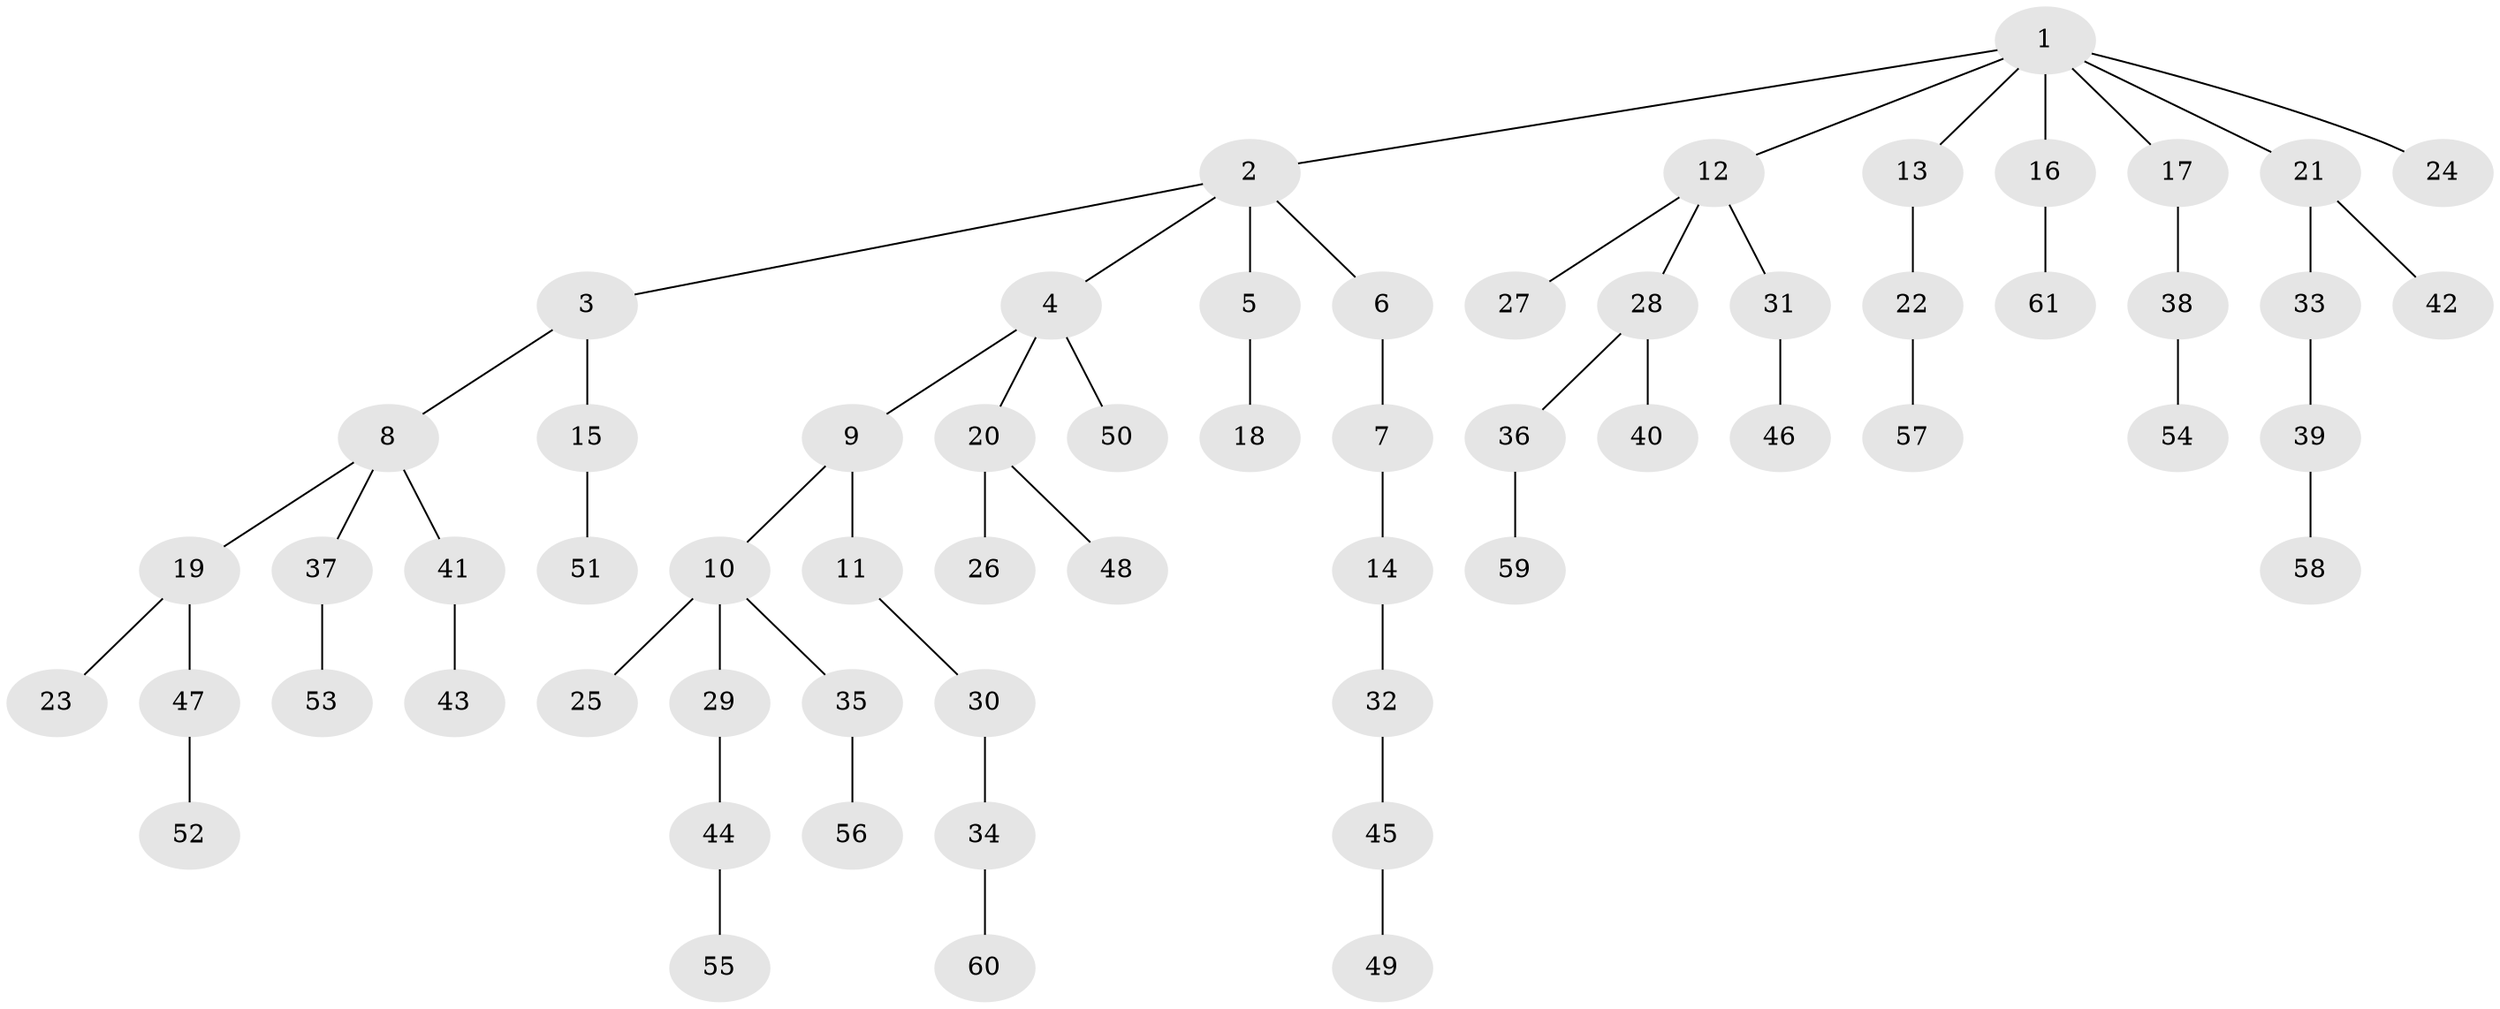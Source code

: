 // original degree distribution, {8: 0.008264462809917356, 6: 0.008264462809917356, 4: 0.03305785123966942, 5: 0.049586776859504134, 3: 0.15702479338842976, 2: 0.2727272727272727, 1: 0.47107438016528924}
// Generated by graph-tools (version 1.1) at 2025/36/03/09/25 02:36:52]
// undirected, 61 vertices, 60 edges
graph export_dot {
graph [start="1"]
  node [color=gray90,style=filled];
  1;
  2;
  3;
  4;
  5;
  6;
  7;
  8;
  9;
  10;
  11;
  12;
  13;
  14;
  15;
  16;
  17;
  18;
  19;
  20;
  21;
  22;
  23;
  24;
  25;
  26;
  27;
  28;
  29;
  30;
  31;
  32;
  33;
  34;
  35;
  36;
  37;
  38;
  39;
  40;
  41;
  42;
  43;
  44;
  45;
  46;
  47;
  48;
  49;
  50;
  51;
  52;
  53;
  54;
  55;
  56;
  57;
  58;
  59;
  60;
  61;
  1 -- 2 [weight=1.0];
  1 -- 12 [weight=1.0];
  1 -- 13 [weight=1.0];
  1 -- 16 [weight=1.0];
  1 -- 17 [weight=1.0];
  1 -- 21 [weight=1.0];
  1 -- 24 [weight=1.0];
  2 -- 3 [weight=1.0];
  2 -- 4 [weight=1.0];
  2 -- 5 [weight=1.0];
  2 -- 6 [weight=1.0];
  3 -- 8 [weight=1.0];
  3 -- 15 [weight=1.0];
  4 -- 9 [weight=1.0];
  4 -- 20 [weight=1.0];
  4 -- 50 [weight=1.0];
  5 -- 18 [weight=1.0];
  6 -- 7 [weight=1.0];
  7 -- 14 [weight=3.0];
  8 -- 19 [weight=1.0];
  8 -- 37 [weight=1.0];
  8 -- 41 [weight=1.0];
  9 -- 10 [weight=1.0];
  9 -- 11 [weight=1.0];
  10 -- 25 [weight=1.0];
  10 -- 29 [weight=1.0];
  10 -- 35 [weight=1.0];
  11 -- 30 [weight=1.0];
  12 -- 27 [weight=1.0];
  12 -- 28 [weight=1.0];
  12 -- 31 [weight=1.0];
  13 -- 22 [weight=1.0];
  14 -- 32 [weight=1.0];
  15 -- 51 [weight=1.0];
  16 -- 61 [weight=1.0];
  17 -- 38 [weight=1.0];
  19 -- 23 [weight=1.0];
  19 -- 47 [weight=2.0];
  20 -- 26 [weight=1.0];
  20 -- 48 [weight=1.0];
  21 -- 33 [weight=1.0];
  21 -- 42 [weight=2.0];
  22 -- 57 [weight=1.0];
  28 -- 36 [weight=1.0];
  28 -- 40 [weight=2.0];
  29 -- 44 [weight=1.0];
  30 -- 34 [weight=1.0];
  31 -- 46 [weight=1.0];
  32 -- 45 [weight=1.0];
  33 -- 39 [weight=1.0];
  34 -- 60 [weight=1.0];
  35 -- 56 [weight=2.0];
  36 -- 59 [weight=1.0];
  37 -- 53 [weight=1.0];
  38 -- 54 [weight=1.0];
  39 -- 58 [weight=2.0];
  41 -- 43 [weight=1.0];
  44 -- 55 [weight=1.0];
  45 -- 49 [weight=1.0];
  47 -- 52 [weight=1.0];
}
